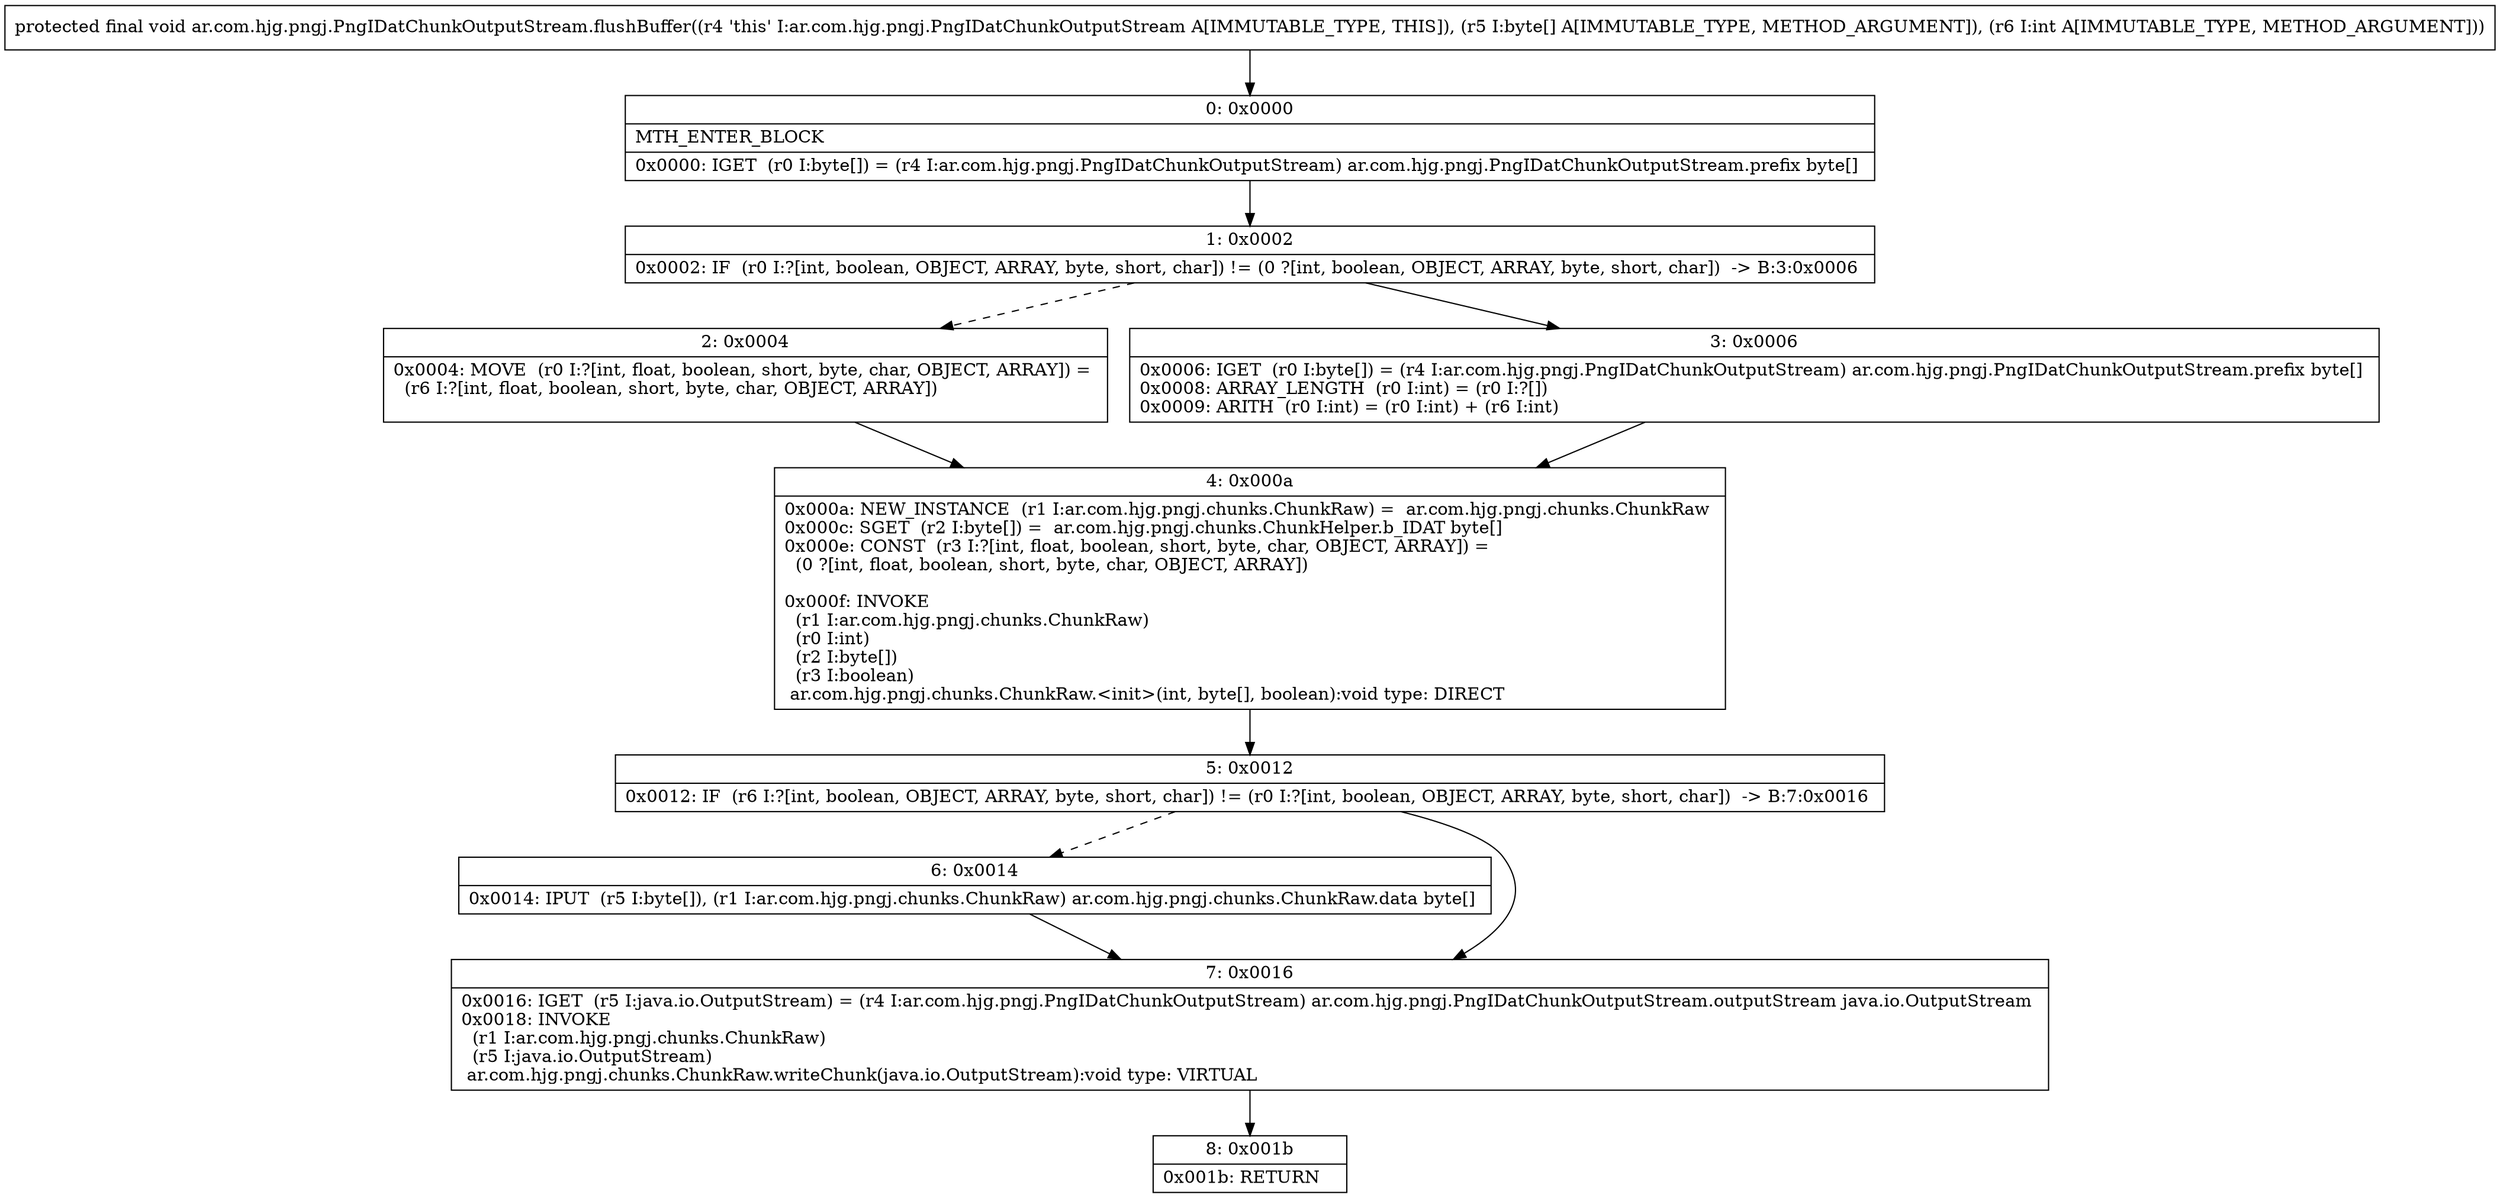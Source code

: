 digraph "CFG forar.com.hjg.pngj.PngIDatChunkOutputStream.flushBuffer([BI)V" {
Node_0 [shape=record,label="{0\:\ 0x0000|MTH_ENTER_BLOCK\l|0x0000: IGET  (r0 I:byte[]) = (r4 I:ar.com.hjg.pngj.PngIDatChunkOutputStream) ar.com.hjg.pngj.PngIDatChunkOutputStream.prefix byte[] \l}"];
Node_1 [shape=record,label="{1\:\ 0x0002|0x0002: IF  (r0 I:?[int, boolean, OBJECT, ARRAY, byte, short, char]) != (0 ?[int, boolean, OBJECT, ARRAY, byte, short, char])  \-\> B:3:0x0006 \l}"];
Node_2 [shape=record,label="{2\:\ 0x0004|0x0004: MOVE  (r0 I:?[int, float, boolean, short, byte, char, OBJECT, ARRAY]) = \l  (r6 I:?[int, float, boolean, short, byte, char, OBJECT, ARRAY])\l \l}"];
Node_3 [shape=record,label="{3\:\ 0x0006|0x0006: IGET  (r0 I:byte[]) = (r4 I:ar.com.hjg.pngj.PngIDatChunkOutputStream) ar.com.hjg.pngj.PngIDatChunkOutputStream.prefix byte[] \l0x0008: ARRAY_LENGTH  (r0 I:int) = (r0 I:?[]) \l0x0009: ARITH  (r0 I:int) = (r0 I:int) + (r6 I:int) \l}"];
Node_4 [shape=record,label="{4\:\ 0x000a|0x000a: NEW_INSTANCE  (r1 I:ar.com.hjg.pngj.chunks.ChunkRaw) =  ar.com.hjg.pngj.chunks.ChunkRaw \l0x000c: SGET  (r2 I:byte[]) =  ar.com.hjg.pngj.chunks.ChunkHelper.b_IDAT byte[] \l0x000e: CONST  (r3 I:?[int, float, boolean, short, byte, char, OBJECT, ARRAY]) = \l  (0 ?[int, float, boolean, short, byte, char, OBJECT, ARRAY])\l \l0x000f: INVOKE  \l  (r1 I:ar.com.hjg.pngj.chunks.ChunkRaw)\l  (r0 I:int)\l  (r2 I:byte[])\l  (r3 I:boolean)\l ar.com.hjg.pngj.chunks.ChunkRaw.\<init\>(int, byte[], boolean):void type: DIRECT \l}"];
Node_5 [shape=record,label="{5\:\ 0x0012|0x0012: IF  (r6 I:?[int, boolean, OBJECT, ARRAY, byte, short, char]) != (r0 I:?[int, boolean, OBJECT, ARRAY, byte, short, char])  \-\> B:7:0x0016 \l}"];
Node_6 [shape=record,label="{6\:\ 0x0014|0x0014: IPUT  (r5 I:byte[]), (r1 I:ar.com.hjg.pngj.chunks.ChunkRaw) ar.com.hjg.pngj.chunks.ChunkRaw.data byte[] \l}"];
Node_7 [shape=record,label="{7\:\ 0x0016|0x0016: IGET  (r5 I:java.io.OutputStream) = (r4 I:ar.com.hjg.pngj.PngIDatChunkOutputStream) ar.com.hjg.pngj.PngIDatChunkOutputStream.outputStream java.io.OutputStream \l0x0018: INVOKE  \l  (r1 I:ar.com.hjg.pngj.chunks.ChunkRaw)\l  (r5 I:java.io.OutputStream)\l ar.com.hjg.pngj.chunks.ChunkRaw.writeChunk(java.io.OutputStream):void type: VIRTUAL \l}"];
Node_8 [shape=record,label="{8\:\ 0x001b|0x001b: RETURN   \l}"];
MethodNode[shape=record,label="{protected final void ar.com.hjg.pngj.PngIDatChunkOutputStream.flushBuffer((r4 'this' I:ar.com.hjg.pngj.PngIDatChunkOutputStream A[IMMUTABLE_TYPE, THIS]), (r5 I:byte[] A[IMMUTABLE_TYPE, METHOD_ARGUMENT]), (r6 I:int A[IMMUTABLE_TYPE, METHOD_ARGUMENT])) }"];
MethodNode -> Node_0;
Node_0 -> Node_1;
Node_1 -> Node_2[style=dashed];
Node_1 -> Node_3;
Node_2 -> Node_4;
Node_3 -> Node_4;
Node_4 -> Node_5;
Node_5 -> Node_6[style=dashed];
Node_5 -> Node_7;
Node_6 -> Node_7;
Node_7 -> Node_8;
}

